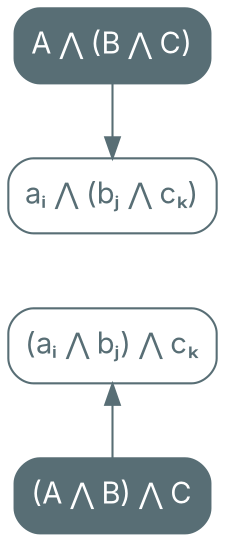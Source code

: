 digraph {
    bgcolor=transparent

    // Default theme: enabled
    node[shape="rectangle" style="rounded,filled" color="#586E75" fillcolor="#586E75" fontcolor="#ffffff" fontname="Inter,Arial"]
    edge [color="#586E75" fontcolor="#000000" fontname="Inter,Arial" fontsize=11]

    LeftAssoc[label="A ⋀ (B ⋀ C)"]
    Aand[label="aᵢ ⋀ (bⱼ ⋀ cₖ)" fillcolor="#ffffff" fontcolor="#586E75"]

    LeftAssoc -> Aand

    RightAssoc[label="(A ⋀ B) ⋀ C"]
    andC[label="(aᵢ ⋀ bⱼ) ⋀ cₖ" fillcolor="#ffffff" fontcolor="#586E75"]

    andC -> RightAssoc[dir=back]

    Aand -> andC[style=invis]
    andC -> Aand[style=invis]
}
